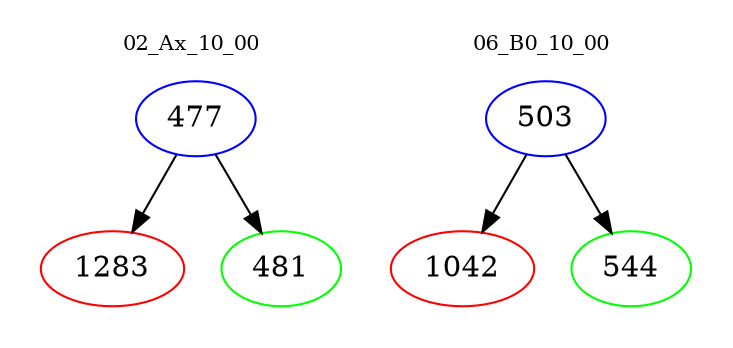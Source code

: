 digraph{
subgraph cluster_0 {
color = white
label = "02_Ax_10_00";
fontsize=10;
T0_477 [label="477", color="blue"]
T0_477 -> T0_1283 [color="black"]
T0_1283 [label="1283", color="red"]
T0_477 -> T0_481 [color="black"]
T0_481 [label="481", color="green"]
}
subgraph cluster_1 {
color = white
label = "06_B0_10_00";
fontsize=10;
T1_503 [label="503", color="blue"]
T1_503 -> T1_1042 [color="black"]
T1_1042 [label="1042", color="red"]
T1_503 -> T1_544 [color="black"]
T1_544 [label="544", color="green"]
}
}
